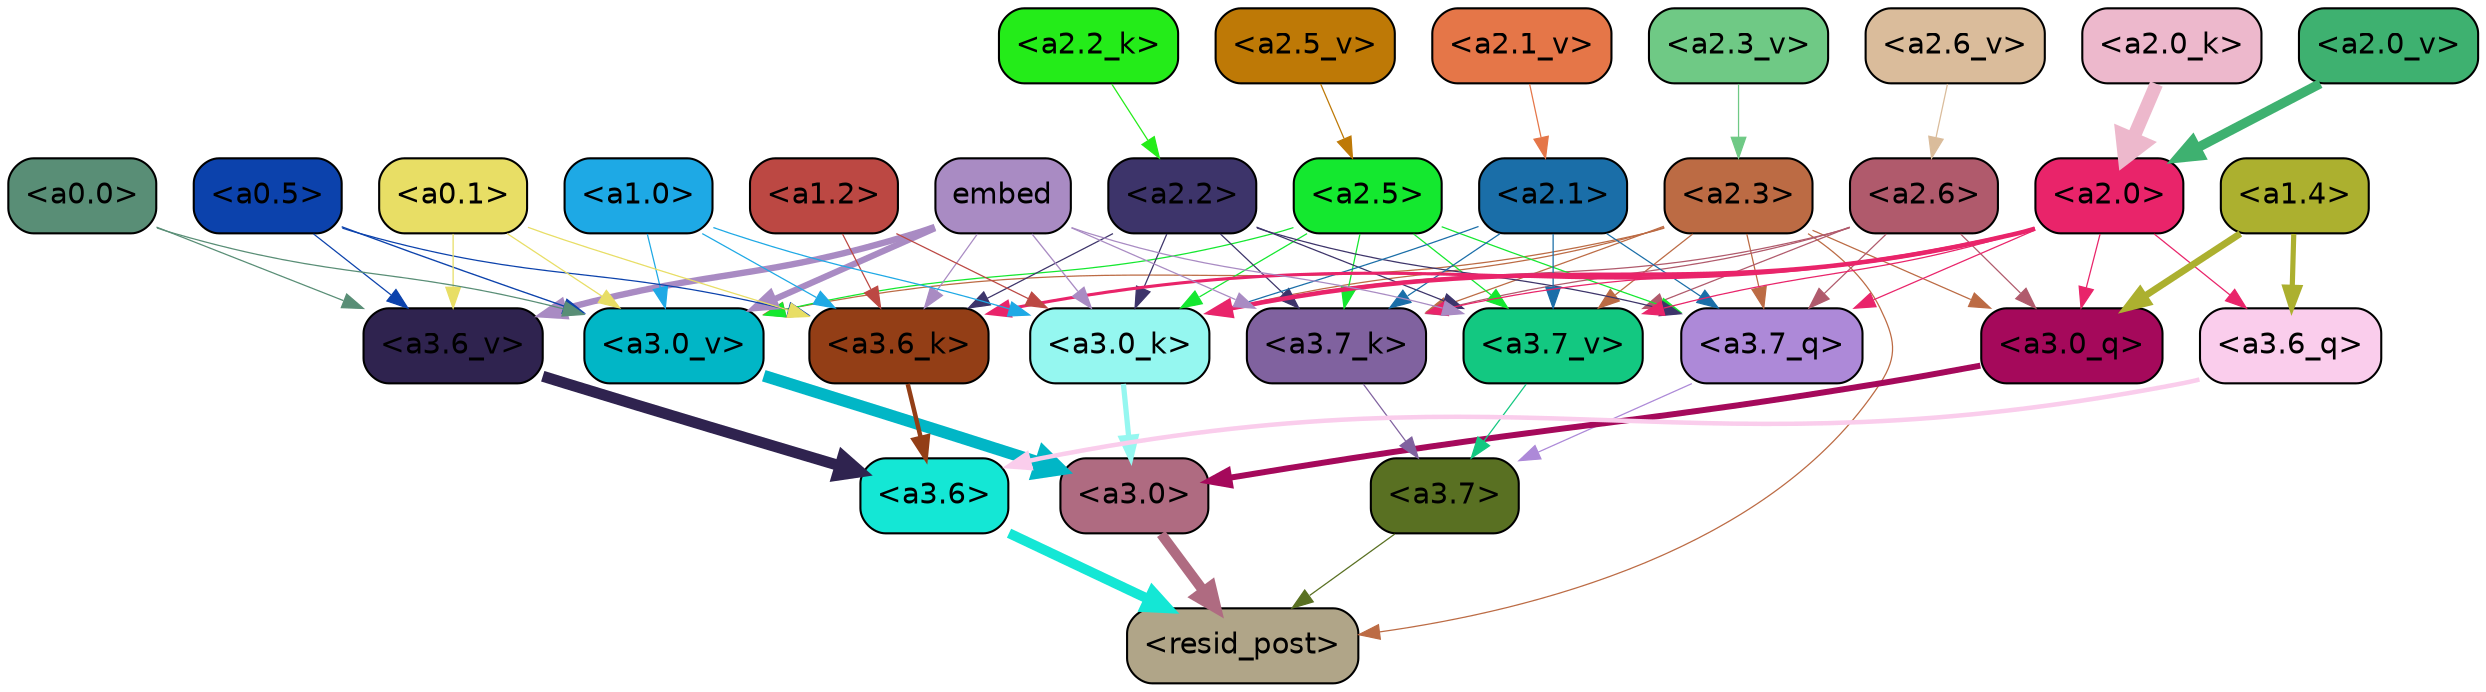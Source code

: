 strict digraph "" {
	graph [bgcolor=transparent,
		layout=dot,
		overlap=false,
		splines=true
	];
	"<a3.7>"	[color=black,
		fillcolor="#597022",
		fontname=Helvetica,
		shape=box,
		style="filled, rounded"];
	"<resid_post>"	[color=black,
		fillcolor="#b0a588",
		fontname=Helvetica,
		shape=box,
		style="filled, rounded"];
	"<a3.7>" -> "<resid_post>"	[color="#597022",
		penwidth=0.6];
	"<a3.6>"	[color=black,
		fillcolor="#14e7d5",
		fontname=Helvetica,
		shape=box,
		style="filled, rounded"];
	"<a3.6>" -> "<resid_post>"	[color="#14e7d5",
		penwidth=4.7534414529800415];
	"<a3.0>"	[color=black,
		fillcolor="#af6b81",
		fontname=Helvetica,
		shape=box,
		style="filled, rounded"];
	"<a3.0>" -> "<resid_post>"	[color="#af6b81",
		penwidth=4.898576855659485];
	"<a2.3>"	[color=black,
		fillcolor="#bc6b44",
		fontname=Helvetica,
		shape=box,
		style="filled, rounded"];
	"<a2.3>" -> "<resid_post>"	[color="#bc6b44",
		penwidth=0.6];
	"<a3.7_q>"	[color=black,
		fillcolor="#ad89d8",
		fontname=Helvetica,
		shape=box,
		style="filled, rounded"];
	"<a2.3>" -> "<a3.7_q>"	[color="#bc6b44",
		penwidth=0.6];
	"<a3.0_q>"	[color=black,
		fillcolor="#a5095b",
		fontname=Helvetica,
		shape=box,
		style="filled, rounded"];
	"<a2.3>" -> "<a3.0_q>"	[color="#bc6b44",
		penwidth=0.6];
	"<a3.7_k>"	[color=black,
		fillcolor="#80629f",
		fontname=Helvetica,
		shape=box,
		style="filled, rounded"];
	"<a2.3>" -> "<a3.7_k>"	[color="#bc6b44",
		penwidth=0.6];
	"<a3.0_k>"	[color=black,
		fillcolor="#95f7f0",
		fontname=Helvetica,
		shape=box,
		style="filled, rounded"];
	"<a2.3>" -> "<a3.0_k>"	[color="#bc6b44",
		penwidth=0.6];
	"<a3.7_v>"	[color=black,
		fillcolor="#13c881",
		fontname=Helvetica,
		shape=box,
		style="filled, rounded"];
	"<a2.3>" -> "<a3.7_v>"	[color="#bc6b44",
		penwidth=0.6];
	"<a3.0_v>"	[color=black,
		fillcolor="#01b6c6",
		fontname=Helvetica,
		shape=box,
		style="filled, rounded"];
	"<a2.3>" -> "<a3.0_v>"	[color="#bc6b44",
		penwidth=0.6];
	"<a3.7_q>" -> "<a3.7>"	[color="#ad89d8",
		penwidth=0.6];
	"<a3.6_q>"	[color=black,
		fillcolor="#facdec",
		fontname=Helvetica,
		shape=box,
		style="filled, rounded"];
	"<a3.6_q>" -> "<a3.6>"	[color="#facdec",
		penwidth=2.160832464694977];
	"<a3.0_q>" -> "<a3.0>"	[color="#a5095b",
		penwidth=2.870753765106201];
	"<a3.7_k>" -> "<a3.7>"	[color="#80629f",
		penwidth=0.6];
	"<a3.6_k>"	[color=black,
		fillcolor="#933e16",
		fontname=Helvetica,
		shape=box,
		style="filled, rounded"];
	"<a3.6_k>" -> "<a3.6>"	[color="#933e16",
		penwidth=2.13908451795578];
	"<a3.0_k>" -> "<a3.0>"	[color="#95f7f0",
		penwidth=2.520303964614868];
	"<a3.7_v>" -> "<a3.7>"	[color="#13c881",
		penwidth=0.6];
	"<a3.6_v>"	[color=black,
		fillcolor="#2f234f",
		fontname=Helvetica,
		shape=box,
		style="filled, rounded"];
	"<a3.6_v>" -> "<a3.6>"	[color="#2f234f",
		penwidth=5.297133803367615];
	"<a3.0_v>" -> "<a3.0>"	[color="#01b6c6",
		penwidth=5.680712580680847];
	"<a2.6>"	[color=black,
		fillcolor="#b05a6c",
		fontname=Helvetica,
		shape=box,
		style="filled, rounded"];
	"<a2.6>" -> "<a3.7_q>"	[color="#b05a6c",
		penwidth=0.6];
	"<a2.6>" -> "<a3.0_q>"	[color="#b05a6c",
		penwidth=0.6];
	"<a2.6>" -> "<a3.7_k>"	[color="#b05a6c",
		penwidth=0.6];
	"<a2.6>" -> "<a3.0_k>"	[color="#b05a6c",
		penwidth=0.6];
	"<a2.6>" -> "<a3.7_v>"	[color="#b05a6c",
		penwidth=0.6];
	"<a2.5>"	[color=black,
		fillcolor="#14e82f",
		fontname=Helvetica,
		shape=box,
		style="filled, rounded"];
	"<a2.5>" -> "<a3.7_q>"	[color="#14e82f",
		penwidth=0.6];
	"<a2.5>" -> "<a3.7_k>"	[color="#14e82f",
		penwidth=0.6];
	"<a2.5>" -> "<a3.0_k>"	[color="#14e82f",
		penwidth=0.6];
	"<a2.5>" -> "<a3.7_v>"	[color="#14e82f",
		penwidth=0.6];
	"<a2.5>" -> "<a3.0_v>"	[color="#14e82f",
		penwidth=0.6];
	"<a2.2>"	[color=black,
		fillcolor="#3d346a",
		fontname=Helvetica,
		shape=box,
		style="filled, rounded"];
	"<a2.2>" -> "<a3.7_q>"	[color="#3d346a",
		penwidth=0.6];
	"<a2.2>" -> "<a3.7_k>"	[color="#3d346a",
		penwidth=0.6];
	"<a2.2>" -> "<a3.6_k>"	[color="#3d346a",
		penwidth=0.6];
	"<a2.2>" -> "<a3.0_k>"	[color="#3d346a",
		penwidth=0.6];
	"<a2.2>" -> "<a3.7_v>"	[color="#3d346a",
		penwidth=0.6];
	"<a2.1>"	[color=black,
		fillcolor="#1a6ea8",
		fontname=Helvetica,
		shape=box,
		style="filled, rounded"];
	"<a2.1>" -> "<a3.7_q>"	[color="#1a6ea8",
		penwidth=0.6];
	"<a2.1>" -> "<a3.7_k>"	[color="#1a6ea8",
		penwidth=0.6];
	"<a2.1>" -> "<a3.0_k>"	[color="#1a6ea8",
		penwidth=0.6];
	"<a2.1>" -> "<a3.7_v>"	[color="#1a6ea8",
		penwidth=0.6];
	"<a2.0>"	[color=black,
		fillcolor="#e9246a",
		fontname=Helvetica,
		shape=box,
		style="filled, rounded"];
	"<a2.0>" -> "<a3.7_q>"	[color="#e9246a",
		penwidth=0.6];
	"<a2.0>" -> "<a3.6_q>"	[color="#e9246a",
		penwidth=0.6];
	"<a2.0>" -> "<a3.0_q>"	[color="#e9246a",
		penwidth=0.6];
	"<a2.0>" -> "<a3.7_k>"	[color="#e9246a",
		penwidth=0.6];
	"<a2.0>" -> "<a3.6_k>"	[color="#e9246a",
		penwidth=1.4957321882247925];
	"<a2.0>" -> "<a3.0_k>"	[color="#e9246a",
		penwidth=2.18752121925354];
	"<a2.0>" -> "<a3.7_v>"	[color="#e9246a",
		penwidth=0.6];
	"<a1.4>"	[color=black,
		fillcolor="#acb02f",
		fontname=Helvetica,
		shape=box,
		style="filled, rounded"];
	"<a1.4>" -> "<a3.6_q>"	[color="#acb02f",
		penwidth=2.4829938411712646];
	"<a1.4>" -> "<a3.0_q>"	[color="#acb02f",
		penwidth=3.299744725227356];
	embed	[color=black,
		fillcolor="#a98bc3",
		fontname=Helvetica,
		shape=box,
		style="filled, rounded"];
	embed -> "<a3.7_k>"	[color="#a98bc3",
		penwidth=0.6];
	embed -> "<a3.6_k>"	[color="#a98bc3",
		penwidth=0.6];
	embed -> "<a3.0_k>"	[color="#a98bc3",
		penwidth=0.6394047290086746];
	embed -> "<a3.7_v>"	[color="#a98bc3",
		penwidth=0.6];
	embed -> "<a3.6_v>"	[color="#a98bc3",
		penwidth=3.067279100418091];
	embed -> "<a3.0_v>"	[color="#a98bc3",
		penwidth=3.0212591886520386];
	"<a1.2>"	[color=black,
		fillcolor="#bc4843",
		fontname=Helvetica,
		shape=box,
		style="filled, rounded"];
	"<a1.2>" -> "<a3.6_k>"	[color="#bc4843",
		penwidth=0.6];
	"<a1.2>" -> "<a3.0_k>"	[color="#bc4843",
		penwidth=0.6];
	"<a1.0>"	[color=black,
		fillcolor="#1ea9e5",
		fontname=Helvetica,
		shape=box,
		style="filled, rounded"];
	"<a1.0>" -> "<a3.6_k>"	[color="#1ea9e5",
		penwidth=0.6];
	"<a1.0>" -> "<a3.0_k>"	[color="#1ea9e5",
		penwidth=0.6];
	"<a1.0>" -> "<a3.0_v>"	[color="#1ea9e5",
		penwidth=0.6];
	"<a0.5>"	[color=black,
		fillcolor="#0c42ac",
		fontname=Helvetica,
		shape=box,
		style="filled, rounded"];
	"<a0.5>" -> "<a3.6_k>"	[color="#0c42ac",
		penwidth=0.6];
	"<a0.5>" -> "<a3.6_v>"	[color="#0c42ac",
		penwidth=0.6];
	"<a0.5>" -> "<a3.0_v>"	[color="#0c42ac",
		penwidth=0.648682102560997];
	"<a0.1>"	[color=black,
		fillcolor="#e8de65",
		fontname=Helvetica,
		shape=box,
		style="filled, rounded"];
	"<a0.1>" -> "<a3.6_k>"	[color="#e8de65",
		penwidth=0.6];
	"<a0.1>" -> "<a3.6_v>"	[color="#e8de65",
		penwidth=0.6];
	"<a0.1>" -> "<a3.0_v>"	[color="#e8de65",
		penwidth=0.6];
	"<a0.0>"	[color=black,
		fillcolor="#598e76",
		fontname=Helvetica,
		shape=box,
		style="filled, rounded"];
	"<a0.0>" -> "<a3.6_v>"	[color="#598e76",
		penwidth=0.6];
	"<a0.0>" -> "<a3.0_v>"	[color="#598e76",
		penwidth=0.6];
	"<a2.2_k>"	[color=black,
		fillcolor="#24ec19",
		fontname=Helvetica,
		shape=box,
		style="filled, rounded"];
	"<a2.2_k>" -> "<a2.2>"	[color="#24ec19",
		penwidth=0.6];
	"<a2.0_k>"	[color=black,
		fillcolor="#edb8cc",
		fontname=Helvetica,
		shape=box,
		style="filled, rounded"];
	"<a2.0_k>" -> "<a2.0>"	[color="#edb8cc",
		penwidth=6.447777509689331];
	"<a2.6_v>"	[color=black,
		fillcolor="#dabc9b",
		fontname=Helvetica,
		shape=box,
		style="filled, rounded"];
	"<a2.6_v>" -> "<a2.6>"	[color="#dabc9b",
		penwidth=0.6];
	"<a2.5_v>"	[color=black,
		fillcolor="#be7906",
		fontname=Helvetica,
		shape=box,
		style="filled, rounded"];
	"<a2.5_v>" -> "<a2.5>"	[color="#be7906",
		penwidth=0.6];
	"<a2.3_v>"	[color=black,
		fillcolor="#6fc985",
		fontname=Helvetica,
		shape=box,
		style="filled, rounded"];
	"<a2.3_v>" -> "<a2.3>"	[color="#6fc985",
		penwidth=0.6];
	"<a2.1_v>"	[color=black,
		fillcolor="#e57648",
		fontname=Helvetica,
		shape=box,
		style="filled, rounded"];
	"<a2.1_v>" -> "<a2.1>"	[color="#e57648",
		penwidth=0.6];
	"<a2.0_v>"	[color=black,
		fillcolor="#3eb170",
		fontname=Helvetica,
		shape=box,
		style="filled, rounded"];
	"<a2.0_v>" -> "<a2.0>"	[color="#3eb170",
		penwidth=4.5695202350616455];
}
